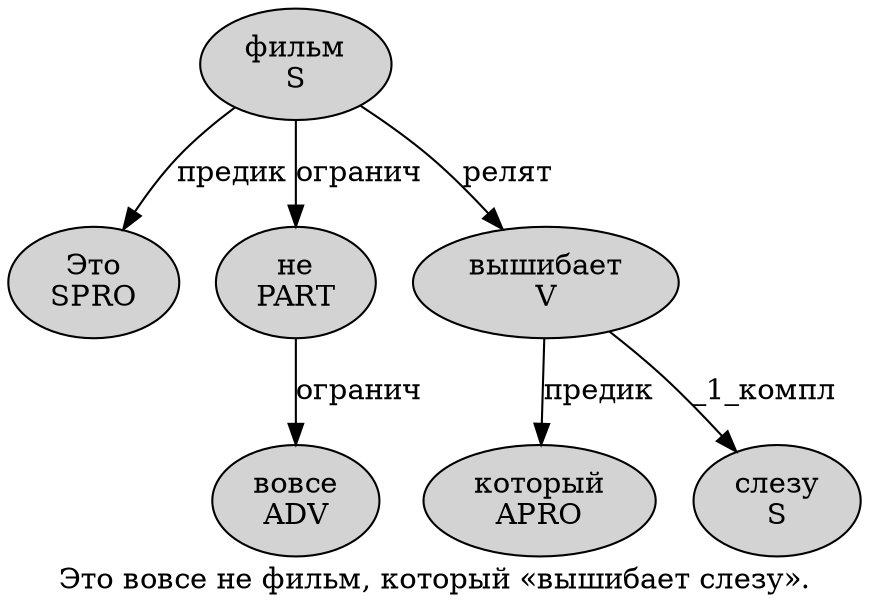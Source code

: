 digraph SENTENCE_785 {
	graph [label="Это вовсе не фильм, который «вышибает слезу»."]
	node [style=filled]
		0 [label="Это
SPRO" color="" fillcolor=lightgray penwidth=1 shape=ellipse]
		1 [label="вовсе
ADV" color="" fillcolor=lightgray penwidth=1 shape=ellipse]
		2 [label="не
PART" color="" fillcolor=lightgray penwidth=1 shape=ellipse]
		3 [label="фильм
S" color="" fillcolor=lightgray penwidth=1 shape=ellipse]
		5 [label="который
APRO" color="" fillcolor=lightgray penwidth=1 shape=ellipse]
		7 [label="вышибает
V" color="" fillcolor=lightgray penwidth=1 shape=ellipse]
		8 [label="слезу
S" color="" fillcolor=lightgray penwidth=1 shape=ellipse]
			2 -> 1 [label="огранич"]
			7 -> 5 [label="предик"]
			7 -> 8 [label="_1_компл"]
			3 -> 0 [label="предик"]
			3 -> 2 [label="огранич"]
			3 -> 7 [label="релят"]
}